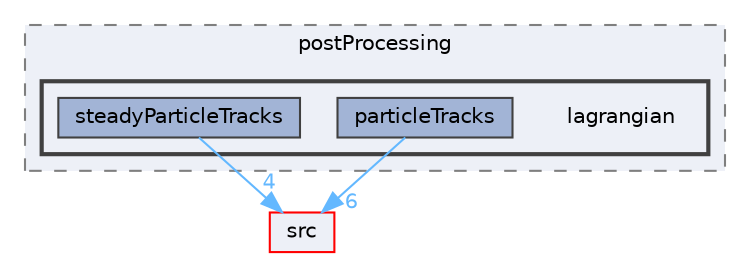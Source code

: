 digraph "applications/utilities/postProcessing/lagrangian"
{
 // LATEX_PDF_SIZE
  bgcolor="transparent";
  edge [fontname=Helvetica,fontsize=10,labelfontname=Helvetica,labelfontsize=10];
  node [fontname=Helvetica,fontsize=10,shape=box,height=0.2,width=0.4];
  compound=true
  subgraph clusterdir_b0c2b0d6e5b08bdff054b28f26ba51e7 {
    graph [ bgcolor="#edf0f7", pencolor="grey50", label="postProcessing", fontname=Helvetica,fontsize=10 style="filled,dashed", URL="dir_b0c2b0d6e5b08bdff054b28f26ba51e7.html",tooltip=""]
  subgraph clusterdir_1411ee221da8c78d686bfb322a9cbb04 {
    graph [ bgcolor="#edf0f7", pencolor="grey25", label="", fontname=Helvetica,fontsize=10 style="filled,bold", URL="dir_1411ee221da8c78d686bfb322a9cbb04.html",tooltip=""]
    dir_1411ee221da8c78d686bfb322a9cbb04 [shape=plaintext, label="lagrangian"];
  dir_055edc88b7d6c0e1421b41f03f208a4c [label="particleTracks", fillcolor="#a2b4d6", color="grey25", style="filled", URL="dir_055edc88b7d6c0e1421b41f03f208a4c.html",tooltip=""];
  dir_54adab8aebc488486cada4ecabaaeb20 [label="steadyParticleTracks", fillcolor="#a2b4d6", color="grey25", style="filled", URL="dir_54adab8aebc488486cada4ecabaaeb20.html",tooltip=""];
  }
  }
  dir_68267d1309a1af8e8297ef4c3efbcdba [label="src", fillcolor="#edf0f7", color="red", style="filled", URL="dir_68267d1309a1af8e8297ef4c3efbcdba.html",tooltip=""];
  dir_055edc88b7d6c0e1421b41f03f208a4c->dir_68267d1309a1af8e8297ef4c3efbcdba [headlabel="6", labeldistance=1.5 headhref="dir_002807_003729.html" href="dir_002807_003729.html" color="steelblue1" fontcolor="steelblue1"];
  dir_54adab8aebc488486cada4ecabaaeb20->dir_68267d1309a1af8e8297ef4c3efbcdba [headlabel="4", labeldistance=1.5 headhref="dir_003763_003729.html" href="dir_003763_003729.html" color="steelblue1" fontcolor="steelblue1"];
}
